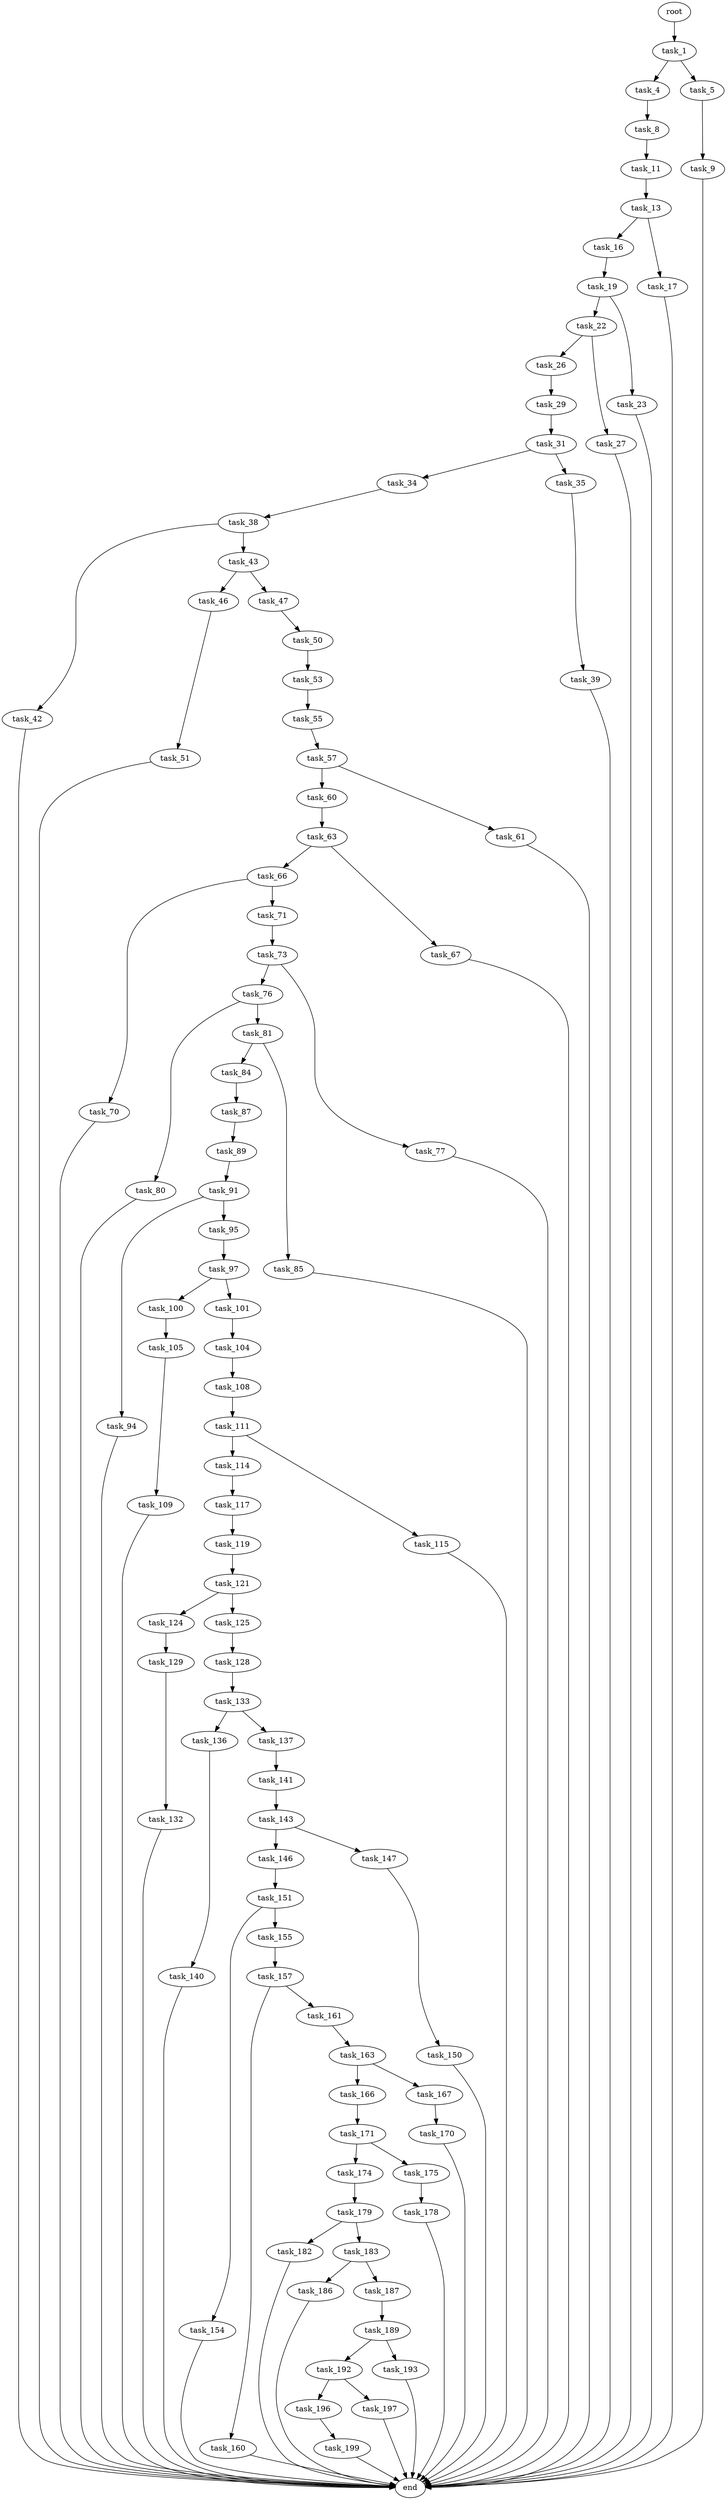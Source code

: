 digraph G {
  root [size="0.000000"];
  task_1 [size="23592278064.000000"];
  task_4 [size="16600339935.000000"];
  task_5 [size="368293445632.000000"];
  task_8 [size="277173285233.000000"];
  task_9 [size="10035494463.000000"];
  task_11 [size="692684514.000000"];
  end [size="0.000000"];
  task_13 [size="36530659381.000000"];
  task_16 [size="231928233984.000000"];
  task_17 [size="21170379128.000000"];
  task_19 [size="1959440419.000000"];
  task_22 [size="19377449674.000000"];
  task_23 [size="1201498702.000000"];
  task_26 [size="2899812631.000000"];
  task_27 [size="549755813888.000000"];
  task_29 [size="752521228410.000000"];
  task_31 [size="1481730315.000000"];
  task_34 [size="27777314519.000000"];
  task_35 [size="368293445632.000000"];
  task_38 [size="7510041898.000000"];
  task_39 [size="231928233984.000000"];
  task_42 [size="8661435066.000000"];
  task_43 [size="10794425088.000000"];
  task_46 [size="18376111436.000000"];
  task_47 [size="28991029248.000000"];
  task_51 [size="134217728000.000000"];
  task_50 [size="5252255670.000000"];
  task_53 [size="28991029248.000000"];
  task_55 [size="28215735986.000000"];
  task_57 [size="134217728000.000000"];
  task_60 [size="28991029248.000000"];
  task_61 [size="1218987648.000000"];
  task_63 [size="19108353838.000000"];
  task_66 [size="44806112737.000000"];
  task_67 [size="844142868400.000000"];
  task_70 [size="195280145364.000000"];
  task_71 [size="68719476736.000000"];
  task_73 [size="28772576830.000000"];
  task_76 [size="53485026488.000000"];
  task_77 [size="793518640.000000"];
  task_80 [size="335853141829.000000"];
  task_81 [size="3787683549.000000"];
  task_84 [size="28152714818.000000"];
  task_85 [size="231928233984.000000"];
  task_87 [size="368293445632.000000"];
  task_89 [size="1073741824000.000000"];
  task_91 [size="114755817396.000000"];
  task_94 [size="25109400670.000000"];
  task_95 [size="782757789696.000000"];
  task_97 [size="1726039306.000000"];
  task_100 [size="243139007320.000000"];
  task_101 [size="315281751022.000000"];
  task_105 [size="782757789696.000000"];
  task_104 [size="8589934592.000000"];
  task_108 [size="266036622228.000000"];
  task_109 [size="231928233984.000000"];
  task_111 [size="36408389069.000000"];
  task_114 [size="116416935895.000000"];
  task_115 [size="17581349244.000000"];
  task_117 [size="977098890.000000"];
  task_119 [size="68719476736.000000"];
  task_121 [size="7161494478.000000"];
  task_124 [size="28991029248.000000"];
  task_125 [size="53454020819.000000"];
  task_129 [size="68719476736.000000"];
  task_128 [size="343936987243.000000"];
  task_133 [size="68719476736.000000"];
  task_132 [size="231928233984.000000"];
  task_136 [size="240533339795.000000"];
  task_137 [size="746580413023.000000"];
  task_140 [size="579067213556.000000"];
  task_141 [size="18348907616.000000"];
  task_143 [size="782757789696.000000"];
  task_146 [size="231928233984.000000"];
  task_147 [size="1073741824000.000000"];
  task_151 [size="68719476736.000000"];
  task_150 [size="136899975264.000000"];
  task_154 [size="101141496011.000000"];
  task_155 [size="12399021080.000000"];
  task_157 [size="134217728000.000000"];
  task_160 [size="279911117772.000000"];
  task_161 [size="368293445632.000000"];
  task_163 [size="17408093890.000000"];
  task_166 [size="1122323728320.000000"];
  task_167 [size="2332197148.000000"];
  task_171 [size="134217728000.000000"];
  task_170 [size="3469703293.000000"];
  task_174 [size="368293445632.000000"];
  task_175 [size="8589934592.000000"];
  task_179 [size="782757789696.000000"];
  task_178 [size="74821372796.000000"];
  task_182 [size="106663742160.000000"];
  task_183 [size="368293445632.000000"];
  task_186 [size="1821276378.000000"];
  task_187 [size="68719476736.000000"];
  task_189 [size="68719476736.000000"];
  task_192 [size="93975568889.000000"];
  task_193 [size="2392421518.000000"];
  task_196 [size="839376563066.000000"];
  task_197 [size="6328084190.000000"];
  task_199 [size="549755813888.000000"];

  root -> task_1 [size="1.000000"];
  task_1 -> task_4 [size="411041792.000000"];
  task_1 -> task_5 [size="411041792.000000"];
  task_4 -> task_8 [size="301989888.000000"];
  task_5 -> task_9 [size="411041792.000000"];
  task_8 -> task_11 [size="301989888.000000"];
  task_9 -> end [size="1.000000"];
  task_11 -> task_13 [size="33554432.000000"];
  task_13 -> task_16 [size="838860800.000000"];
  task_13 -> task_17 [size="838860800.000000"];
  task_16 -> task_19 [size="301989888.000000"];
  task_17 -> end [size="1.000000"];
  task_19 -> task_22 [size="33554432.000000"];
  task_19 -> task_23 [size="33554432.000000"];
  task_22 -> task_26 [size="33554432.000000"];
  task_22 -> task_27 [size="33554432.000000"];
  task_23 -> end [size="1.000000"];
  task_26 -> task_29 [size="75497472.000000"];
  task_27 -> end [size="1.000000"];
  task_29 -> task_31 [size="679477248.000000"];
  task_31 -> task_34 [size="33554432.000000"];
  task_31 -> task_35 [size="33554432.000000"];
  task_34 -> task_38 [size="838860800.000000"];
  task_35 -> task_39 [size="411041792.000000"];
  task_38 -> task_42 [size="411041792.000000"];
  task_38 -> task_43 [size="411041792.000000"];
  task_39 -> end [size="1.000000"];
  task_42 -> end [size="1.000000"];
  task_43 -> task_46 [size="209715200.000000"];
  task_43 -> task_47 [size="209715200.000000"];
  task_46 -> task_51 [size="536870912.000000"];
  task_47 -> task_50 [size="75497472.000000"];
  task_51 -> end [size="1.000000"];
  task_50 -> task_53 [size="134217728.000000"];
  task_53 -> task_55 [size="75497472.000000"];
  task_55 -> task_57 [size="536870912.000000"];
  task_57 -> task_60 [size="209715200.000000"];
  task_57 -> task_61 [size="209715200.000000"];
  task_60 -> task_63 [size="75497472.000000"];
  task_61 -> end [size="1.000000"];
  task_63 -> task_66 [size="301989888.000000"];
  task_63 -> task_67 [size="301989888.000000"];
  task_66 -> task_70 [size="75497472.000000"];
  task_66 -> task_71 [size="75497472.000000"];
  task_67 -> end [size="1.000000"];
  task_70 -> end [size="1.000000"];
  task_71 -> task_73 [size="134217728.000000"];
  task_73 -> task_76 [size="536870912.000000"];
  task_73 -> task_77 [size="536870912.000000"];
  task_76 -> task_80 [size="838860800.000000"];
  task_76 -> task_81 [size="838860800.000000"];
  task_77 -> end [size="1.000000"];
  task_80 -> end [size="1.000000"];
  task_81 -> task_84 [size="75497472.000000"];
  task_81 -> task_85 [size="75497472.000000"];
  task_84 -> task_87 [size="679477248.000000"];
  task_85 -> end [size="1.000000"];
  task_87 -> task_89 [size="411041792.000000"];
  task_89 -> task_91 [size="838860800.000000"];
  task_91 -> task_94 [size="134217728.000000"];
  task_91 -> task_95 [size="134217728.000000"];
  task_94 -> end [size="1.000000"];
  task_95 -> task_97 [size="679477248.000000"];
  task_97 -> task_100 [size="134217728.000000"];
  task_97 -> task_101 [size="134217728.000000"];
  task_100 -> task_105 [size="411041792.000000"];
  task_101 -> task_104 [size="301989888.000000"];
  task_105 -> task_109 [size="679477248.000000"];
  task_104 -> task_108 [size="33554432.000000"];
  task_108 -> task_111 [size="536870912.000000"];
  task_109 -> end [size="1.000000"];
  task_111 -> task_114 [size="838860800.000000"];
  task_111 -> task_115 [size="838860800.000000"];
  task_114 -> task_117 [size="411041792.000000"];
  task_115 -> end [size="1.000000"];
  task_117 -> task_119 [size="75497472.000000"];
  task_119 -> task_121 [size="134217728.000000"];
  task_121 -> task_124 [size="134217728.000000"];
  task_121 -> task_125 [size="134217728.000000"];
  task_124 -> task_129 [size="75497472.000000"];
  task_125 -> task_128 [size="838860800.000000"];
  task_129 -> task_132 [size="134217728.000000"];
  task_128 -> task_133 [size="301989888.000000"];
  task_133 -> task_136 [size="134217728.000000"];
  task_133 -> task_137 [size="134217728.000000"];
  task_132 -> end [size="1.000000"];
  task_136 -> task_140 [size="209715200.000000"];
  task_137 -> task_141 [size="838860800.000000"];
  task_140 -> end [size="1.000000"];
  task_141 -> task_143 [size="536870912.000000"];
  task_143 -> task_146 [size="679477248.000000"];
  task_143 -> task_147 [size="679477248.000000"];
  task_146 -> task_151 [size="301989888.000000"];
  task_147 -> task_150 [size="838860800.000000"];
  task_151 -> task_154 [size="134217728.000000"];
  task_151 -> task_155 [size="134217728.000000"];
  task_150 -> end [size="1.000000"];
  task_154 -> end [size="1.000000"];
  task_155 -> task_157 [size="301989888.000000"];
  task_157 -> task_160 [size="209715200.000000"];
  task_157 -> task_161 [size="209715200.000000"];
  task_160 -> end [size="1.000000"];
  task_161 -> task_163 [size="411041792.000000"];
  task_163 -> task_166 [size="411041792.000000"];
  task_163 -> task_167 [size="411041792.000000"];
  task_166 -> task_171 [size="679477248.000000"];
  task_167 -> task_170 [size="134217728.000000"];
  task_171 -> task_174 [size="209715200.000000"];
  task_171 -> task_175 [size="209715200.000000"];
  task_170 -> end [size="1.000000"];
  task_174 -> task_179 [size="411041792.000000"];
  task_175 -> task_178 [size="33554432.000000"];
  task_179 -> task_182 [size="679477248.000000"];
  task_179 -> task_183 [size="679477248.000000"];
  task_178 -> end [size="1.000000"];
  task_182 -> end [size="1.000000"];
  task_183 -> task_186 [size="411041792.000000"];
  task_183 -> task_187 [size="411041792.000000"];
  task_186 -> end [size="1.000000"];
  task_187 -> task_189 [size="134217728.000000"];
  task_189 -> task_192 [size="134217728.000000"];
  task_189 -> task_193 [size="134217728.000000"];
  task_192 -> task_196 [size="209715200.000000"];
  task_192 -> task_197 [size="209715200.000000"];
  task_193 -> end [size="1.000000"];
  task_196 -> task_199 [size="838860800.000000"];
  task_197 -> end [size="1.000000"];
  task_199 -> end [size="1.000000"];
}
